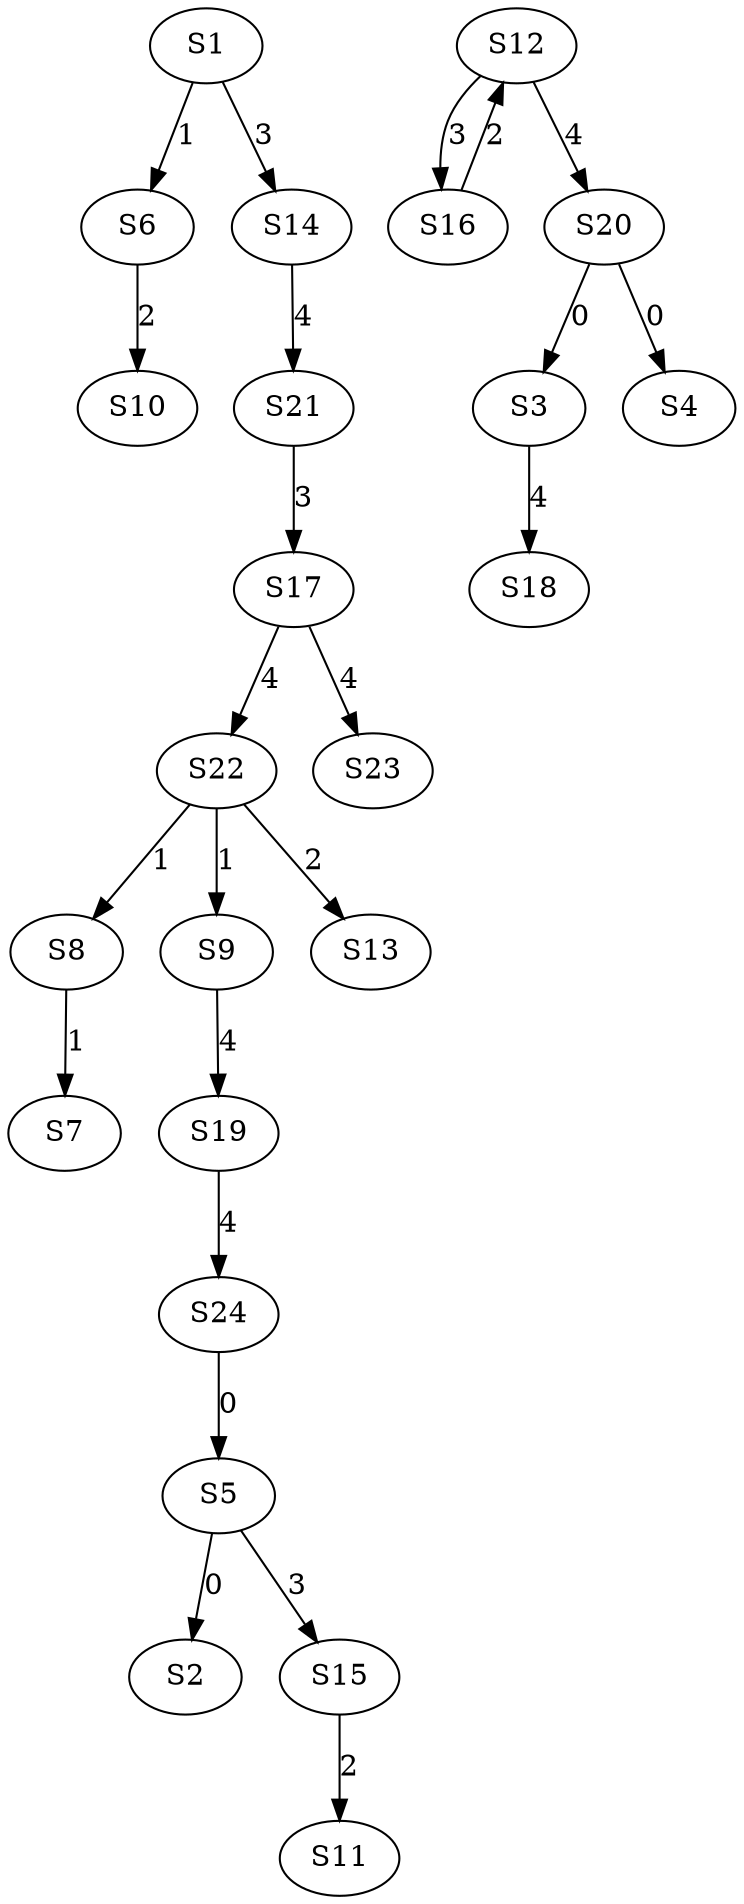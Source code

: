 strict digraph {
	S5 -> S2 [ label = 0 ];
	S20 -> S3 [ label = 0 ];
	S20 -> S4 [ label = 0 ];
	S24 -> S5 [ label = 0 ];
	S1 -> S6 [ label = 1 ];
	S8 -> S7 [ label = 1 ];
	S22 -> S8 [ label = 1 ];
	S22 -> S9 [ label = 1 ];
	S6 -> S10 [ label = 2 ];
	S15 -> S11 [ label = 2 ];
	S16 -> S12 [ label = 2 ];
	S22 -> S13 [ label = 2 ];
	S1 -> S14 [ label = 3 ];
	S5 -> S15 [ label = 3 ];
	S12 -> S16 [ label = 3 ];
	S21 -> S17 [ label = 3 ];
	S3 -> S18 [ label = 4 ];
	S9 -> S19 [ label = 4 ];
	S12 -> S20 [ label = 4 ];
	S14 -> S21 [ label = 4 ];
	S17 -> S22 [ label = 4 ];
	S17 -> S23 [ label = 4 ];
	S19 -> S24 [ label = 4 ];
}